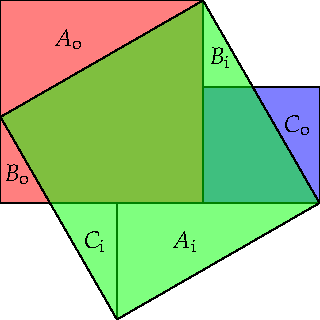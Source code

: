settings.tex="pdflatex";

texpreamble("\usepackage{amsmath}
\usepackage{amsthm,amssymb}
\usepackage{mathpazo}
\usepackage[svgnames]{xcolor}
");
import graph;

size(160);

real a=4;
real b=2.3;
filldraw(scale(a)*unitsquare,red+opacity(0.5));
filldraw(shift((a,0))*scale(b)*unitsquare,blue+opacity(0.5));

draw((b,-b)--(b,0));
filldraw((0,a-b)--(a,a)--(a+b,0)--(b,-b)--cycle,green+opacity(0.5));

label("$A_\text{o}$",(0,a)+(1/3)*(a,-b));
label("$A_\text{i}$",(b,0)+(1/3)*(a,-b));
label("$B_\text{o}$",(1/3)*(b-b^2/a,a-b));
label("$B_\text{i}$",(a,b)+(1/3)*(b-b^2/a,a-b));
label("$C_\text{o}$",(a+b,b)-(1/3)*(b^2/a,b));
label("$C_\text{i}$",(b,0)-(1/3)*(b^2/a,b));

